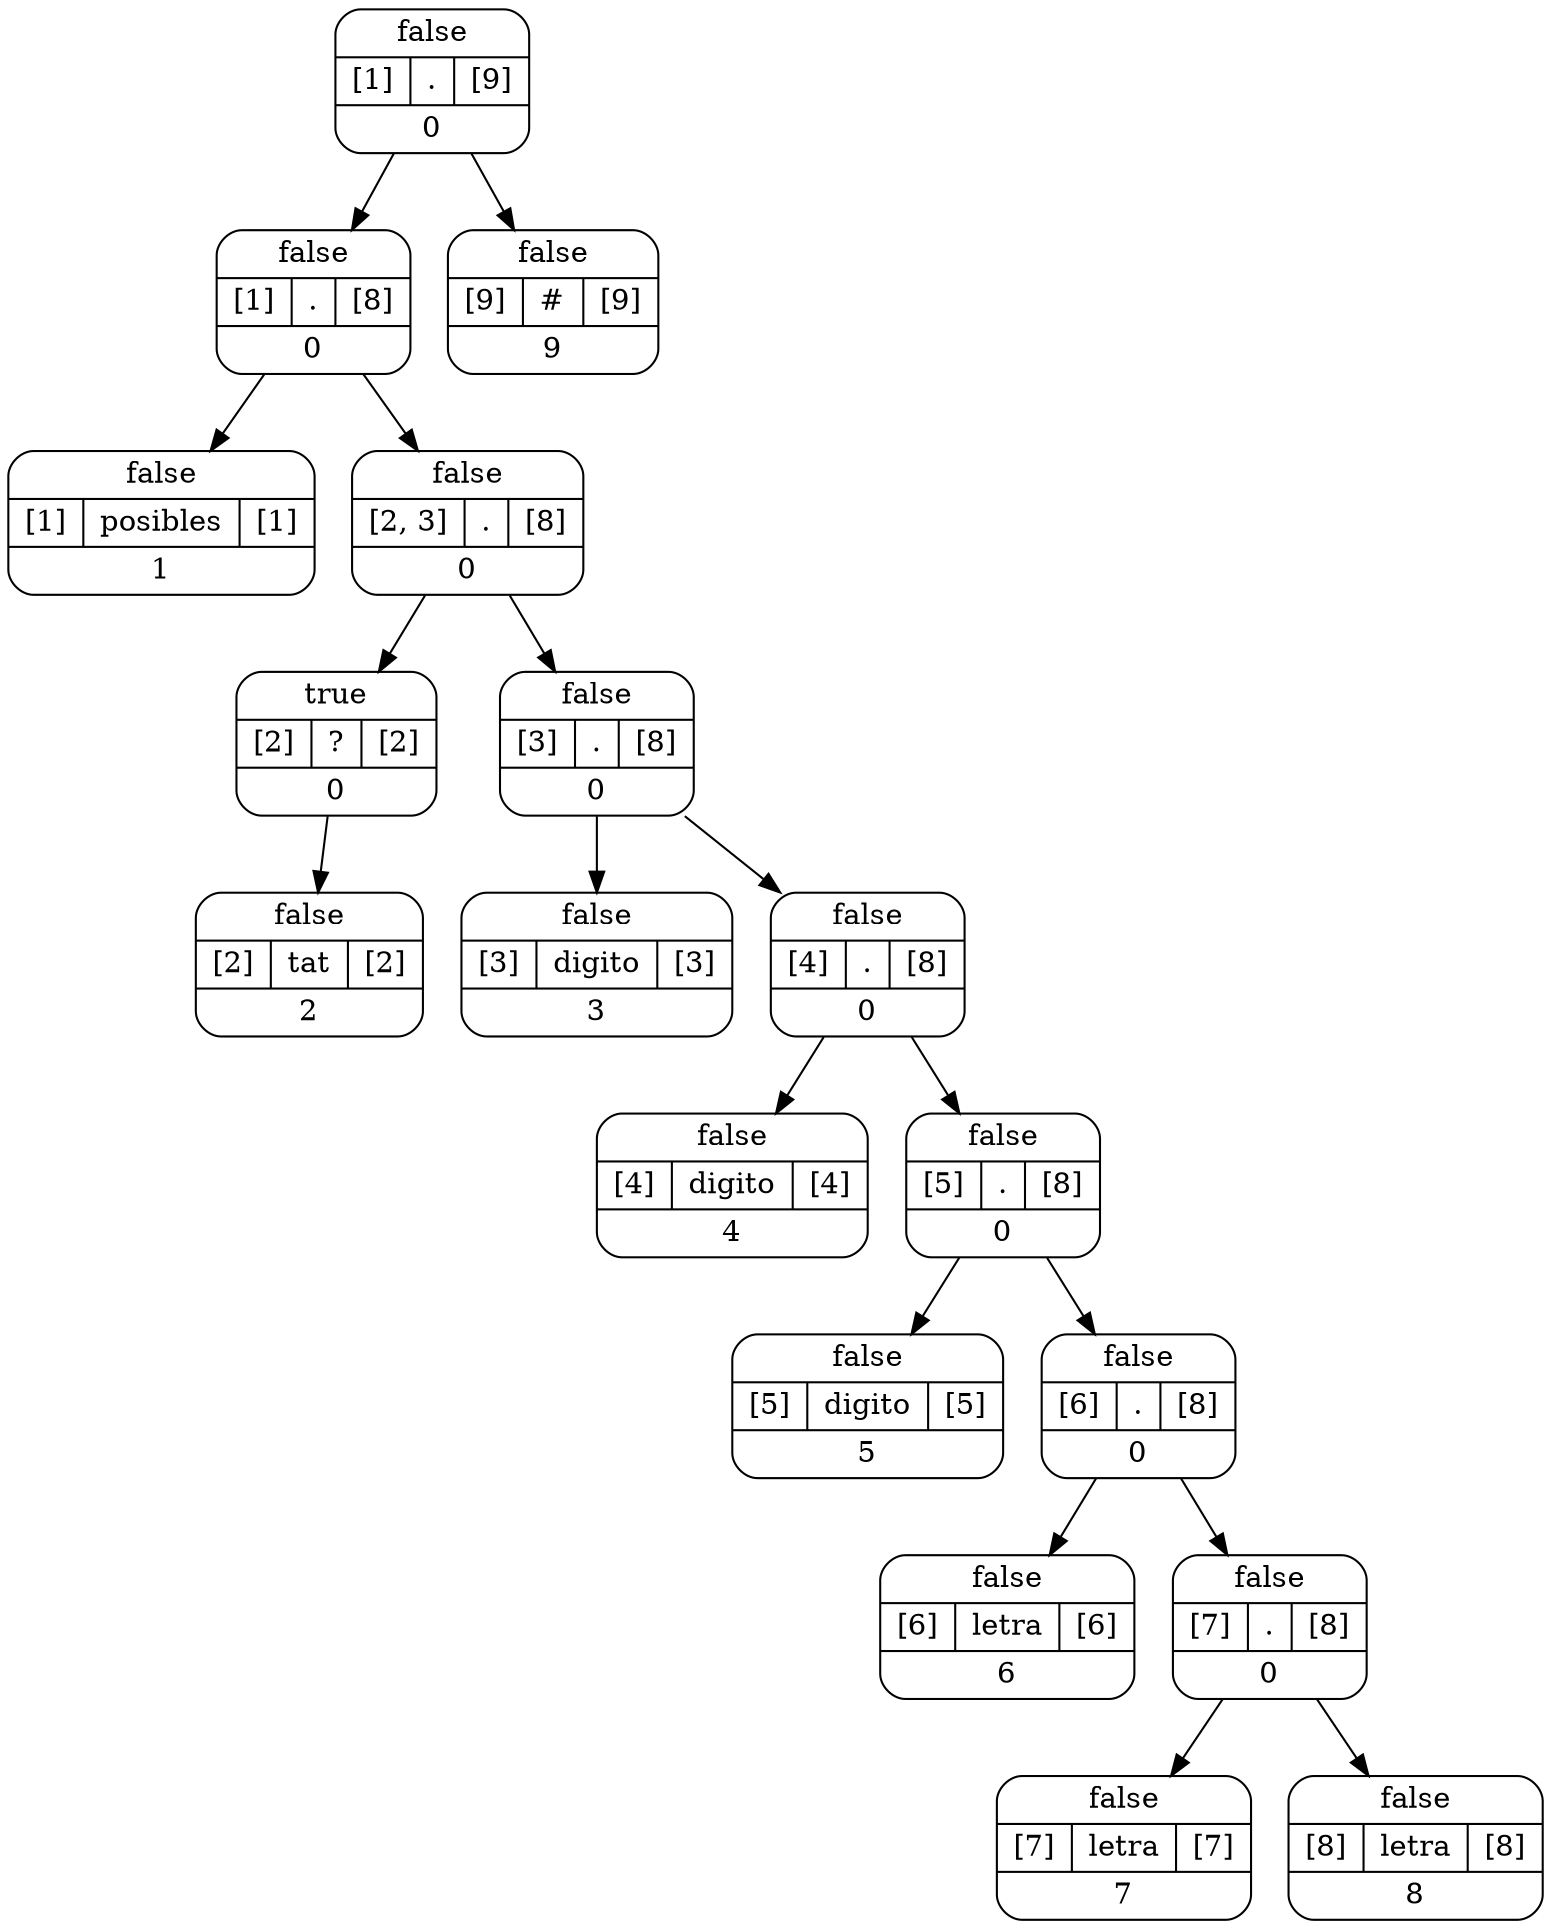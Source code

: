 digraph Arbol_Sintactico{

 node[style=rounded shape=record]
node0[label = "{false|{[1]|.|[9]}|0}"];
node0 -> node00
node00[label = "{false|{[1]|.|[8]}|0}"];
node00 -> node000
node000[label = "{false|{[1]|posibles|[1]}|1}"];
node00 -> node001
node001[label = "{false|{[2, 3]|.|[8]}|0}"];
node001 -> node0010
node0010[label = "{true|{[2]|?|[2]}|0}"];
node0010 -> node00100
node00100[label = "{false|{[2]|tat|[2]}|2}"];
node001 -> node0011
node0011[label = "{false|{[3]|.|[8]}|0}"];
node0011 -> node00110
node00110[label = "{false|{[3]|digito|[3]}|3}"];
node0011 -> node00111
node00111[label = "{false|{[4]|.|[8]}|0}"];
node00111 -> node001110
node001110[label = "{false|{[4]|digito|[4]}|4}"];
node00111 -> node001111
node001111[label = "{false|{[5]|.|[8]}|0}"];
node001111 -> node0011110
node0011110[label = "{false|{[5]|digito|[5]}|5}"];
node001111 -> node0011111
node0011111[label = "{false|{[6]|.|[8]}|0}"];
node0011111 -> node00111110
node00111110[label = "{false|{[6]|letra|[6]}|6}"];
node0011111 -> node00111111
node00111111[label = "{false|{[7]|.|[8]}|0}"];
node00111111 -> node001111110
node001111110[label = "{false|{[7]|letra|[7]}|7}"];
node00111111 -> node001111111
node001111111[label = "{false|{[8]|letra|[8]}|8}"];
node0 -> node01
node01[label = "{false|{[9]|#|[9]}|9}"];


}
